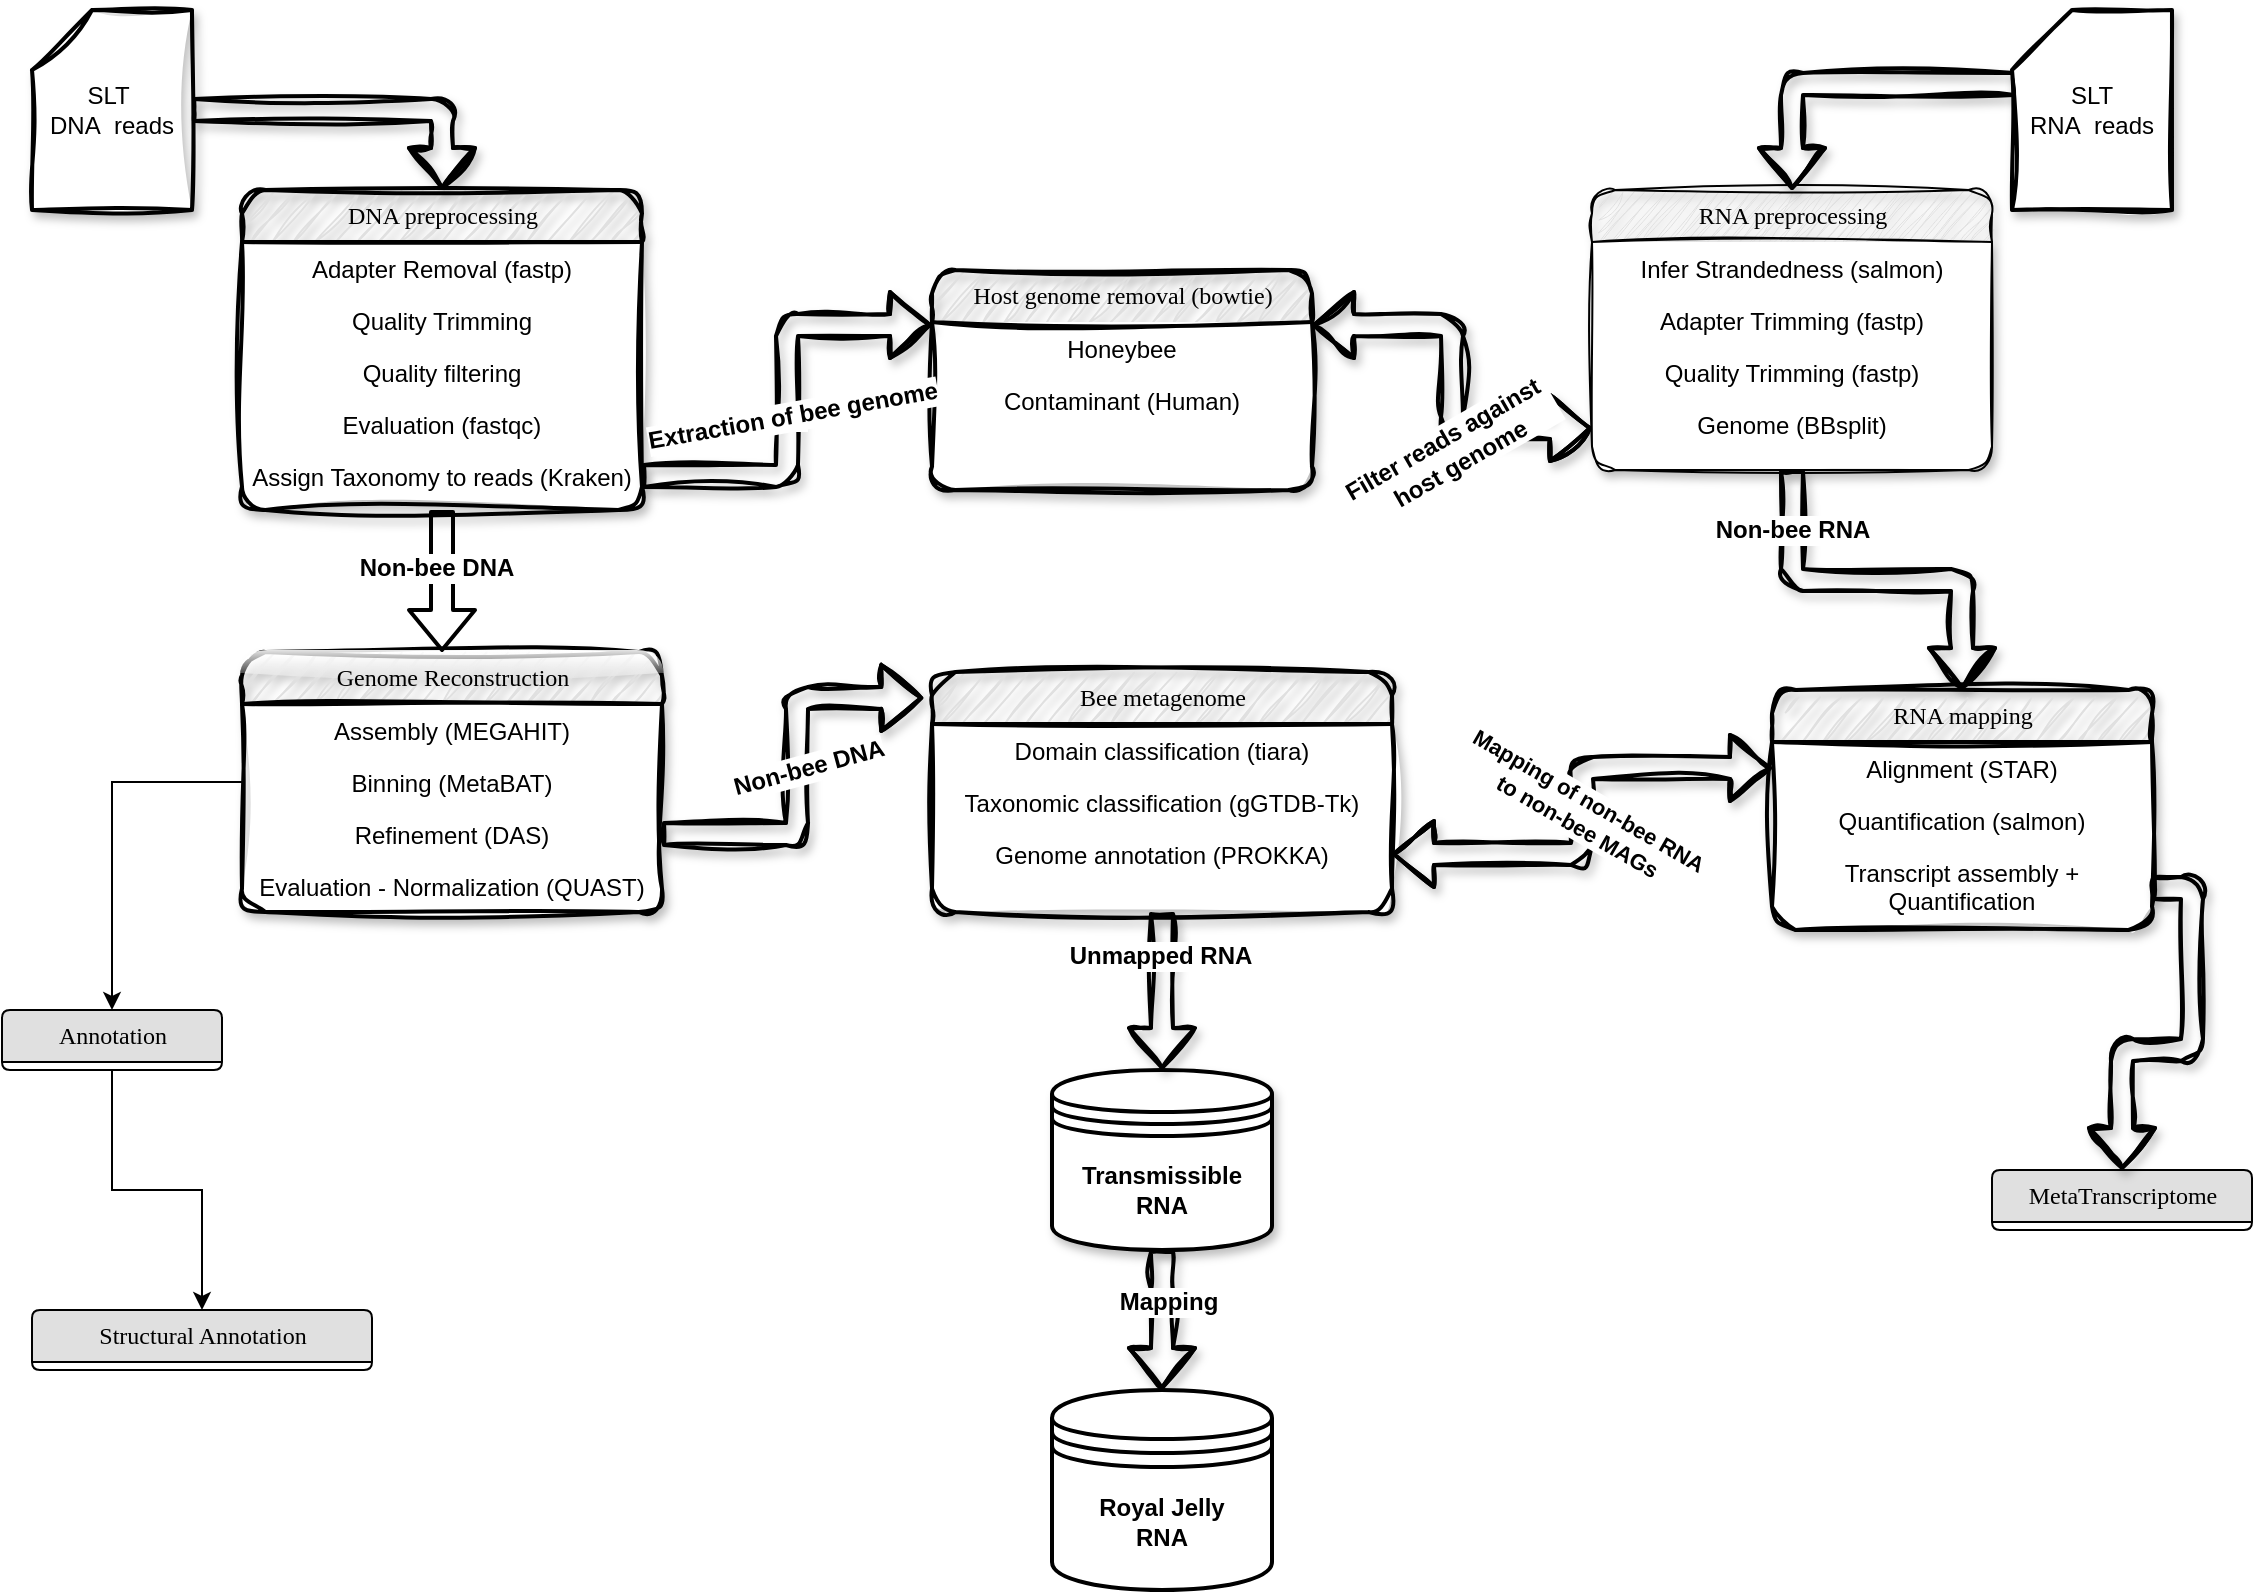 <mxfile version="25.0.3">
  <diagram name="Page-1" id="b520641d-4fe3-3701-9064-5fc419738815">
    <mxGraphModel dx="1434" dy="1666" grid="1" gridSize="10" guides="1" tooltips="1" connect="1" arrows="1" fold="1" page="1" pageScale="1" pageWidth="1169" pageHeight="827" background="none" math="0" shadow="0">
      <root>
        <mxCell id="0" />
        <mxCell id="1" parent="0" />
        <mxCell id="21ea969265ad0168-6" value="DNA preprocessing" style="swimlane;html=1;fontStyle=0;childLayout=stackLayout;horizontal=1;startSize=26;fillColor=#e0e0e0;horizontalStack=0;resizeParent=1;resizeLast=0;collapsible=1;marginBottom=0;swimlaneFillColor=#ffffff;align=center;rounded=1;shadow=1;comic=0;labelBackgroundColor=none;strokeWidth=2;fontFamily=Verdana;fontSize=12;sketch=1;curveFitting=1;jiggle=2;" parent="1" vertex="1">
          <mxGeometry x="125" y="90" width="200" height="160" as="geometry" />
        </mxCell>
        <mxCell id="6PhUnKm4TPfKqV3Mqmgi-2" value="Adapter Removal (fastp)" style="text;html=1;strokeColor=none;fillColor=none;spacingLeft=4;spacingRight=4;whiteSpace=wrap;overflow=hidden;rotatable=0;points=[[0,0.5],[1,0.5]];portConstraint=eastwest;align=center;" parent="21ea969265ad0168-6" vertex="1">
          <mxGeometry y="26" width="200" height="26" as="geometry" />
        </mxCell>
        <mxCell id="6PhUnKm4TPfKqV3Mqmgi-1" value="Quality Trimming" style="text;html=1;strokeColor=none;fillColor=none;spacingLeft=4;spacingRight=4;whiteSpace=wrap;overflow=hidden;rotatable=0;points=[[0,0.5],[1,0.5]];portConstraint=eastwest;align=center;" parent="21ea969265ad0168-6" vertex="1">
          <mxGeometry y="52" width="200" height="26" as="geometry" />
        </mxCell>
        <mxCell id="21ea969265ad0168-7" value="Quality filtering" style="text;html=1;strokeColor=none;fillColor=none;spacingLeft=4;spacingRight=4;whiteSpace=wrap;overflow=hidden;rotatable=0;points=[[0,0.5],[1,0.5]];portConstraint=eastwest;align=center;" parent="21ea969265ad0168-6" vertex="1">
          <mxGeometry y="78" width="200" height="26" as="geometry" />
        </mxCell>
        <mxCell id="21ea969265ad0168-8" value="Evaluation (fastqc)" style="text;html=1;strokeColor=none;fillColor=none;spacingLeft=4;spacingRight=4;whiteSpace=wrap;overflow=hidden;rotatable=0;points=[[0,0.5],[1,0.5]];portConstraint=eastwest;align=center;" parent="21ea969265ad0168-6" vertex="1">
          <mxGeometry y="104" width="200" height="26" as="geometry" />
        </mxCell>
        <mxCell id="21ea969265ad0168-9" value="Assign Taxonomy to reads (Kraken)" style="text;html=1;strokeColor=none;fillColor=none;spacingLeft=4;spacingRight=4;whiteSpace=wrap;overflow=hidden;rotatable=0;points=[[0,0.5],[1,0.5]];portConstraint=eastwest;align=center;" parent="21ea969265ad0168-6" vertex="1">
          <mxGeometry y="130" width="200" height="26" as="geometry" />
        </mxCell>
        <mxCell id="rCyqSnBFEm6M69R7qKbM-1" style="edgeStyle=orthogonalEdgeStyle;rounded=0;orthogonalLoop=1;jettySize=auto;html=1;entryX=0.5;entryY=0;entryDx=0;entryDy=0;" parent="1" source="21ea969265ad0168-14" target="21ea969265ad0168-18" edge="1">
          <mxGeometry relative="1" as="geometry" />
        </mxCell>
        <mxCell id="21ea969265ad0168-14" value="Genome Reconstruction" style="swimlane;html=1;fontStyle=0;childLayout=stackLayout;horizontal=1;startSize=26;fillColor=#e0e0e0;horizontalStack=0;resizeParent=1;resizeLast=0;collapsible=1;marginBottom=0;swimlaneFillColor=#ffffff;align=center;rounded=1;shadow=1;comic=0;labelBackgroundColor=none;strokeWidth=2;fontFamily=Verdana;fontSize=12;sketch=1;curveFitting=1;jiggle=2;glass=1;" parent="1" vertex="1">
          <mxGeometry x="125" y="321" width="210" height="130" as="geometry" />
        </mxCell>
        <mxCell id="RzAPuBb8EP-RrhVrLaLW-4" value="Assembly (MEGAHIT)" style="text;html=1;strokeColor=none;fillColor=none;spacingLeft=4;spacingRight=4;whiteSpace=wrap;overflow=hidden;rotatable=0;points=[[0,0.5],[1,0.5]];portConstraint=eastwest;align=center;" parent="21ea969265ad0168-14" vertex="1">
          <mxGeometry y="26" width="210" height="26" as="geometry" />
        </mxCell>
        <mxCell id="21ea969265ad0168-15" value="Binning (MetaBAT)" style="text;html=1;strokeColor=none;fillColor=none;spacingLeft=4;spacingRight=4;whiteSpace=wrap;overflow=hidden;rotatable=0;points=[[0,0.5],[1,0.5]];portConstraint=eastwest;align=center;" parent="21ea969265ad0168-14" vertex="1">
          <mxGeometry y="52" width="210" height="26" as="geometry" />
        </mxCell>
        <mxCell id="21ea969265ad0168-16" value="Refinement (DAS)" style="text;html=1;strokeColor=none;fillColor=none;spacingLeft=4;spacingRight=4;whiteSpace=wrap;overflow=hidden;rotatable=0;points=[[0,0.5],[1,0.5]];portConstraint=eastwest;align=center;" parent="21ea969265ad0168-14" vertex="1">
          <mxGeometry y="78" width="210" height="26" as="geometry" />
        </mxCell>
        <mxCell id="21ea969265ad0168-17" value="&lt;div&gt;Evaluation - Normalization (QUAST)&lt;/div&gt;&lt;div&gt;&lt;br&gt;&lt;/div&gt;&lt;div&gt;&lt;br&gt;&lt;/div&gt;" style="text;html=1;strokeColor=none;fillColor=none;spacingLeft=4;spacingRight=4;whiteSpace=wrap;overflow=hidden;rotatable=0;points=[[0,0.5],[1,0.5]];portConstraint=eastwest;align=center;" parent="21ea969265ad0168-14" vertex="1">
          <mxGeometry y="104" width="210" height="26" as="geometry" />
        </mxCell>
        <mxCell id="RzAPuBb8EP-RrhVrLaLW-8" style="edgeStyle=orthogonalEdgeStyle;rounded=0;orthogonalLoop=1;jettySize=auto;html=1;" parent="1" source="21ea969265ad0168-18" target="rCyqSnBFEm6M69R7qKbM-10" edge="1">
          <mxGeometry relative="1" as="geometry" />
        </mxCell>
        <mxCell id="21ea969265ad0168-18" value="Annotation" style="swimlane;html=1;fontStyle=0;childLayout=stackLayout;horizontal=1;startSize=26;fillColor=#e0e0e0;horizontalStack=0;resizeParent=1;resizeLast=0;collapsible=1;marginBottom=0;swimlaneFillColor=#ffffff;align=center;rounded=1;shadow=0;comic=0;labelBackgroundColor=none;strokeWidth=1;fontFamily=Verdana;fontSize=12" parent="1" vertex="1" collapsed="1">
          <mxGeometry x="5" y="500" width="110" height="30" as="geometry">
            <mxRectangle x="5" y="500" width="190" height="130" as="alternateBounds" />
          </mxGeometry>
        </mxCell>
        <mxCell id="21ea969265ad0168-19" value="Gene prediction (prodigal)" style="text;html=1;strokeColor=none;fillColor=none;spacingLeft=4;spacingRight=4;whiteSpace=wrap;overflow=hidden;rotatable=0;points=[[0,0.5],[1,0.5]];portConstraint=eastwest;" parent="21ea969265ad0168-18" vertex="1">
          <mxGeometry y="26" width="190" height="26" as="geometry" />
        </mxCell>
        <mxCell id="21ea969265ad0168-20" value="Virus identification (geNomad)" style="text;html=1;strokeColor=none;fillColor=none;spacingLeft=4;spacingRight=4;whiteSpace=wrap;overflow=hidden;rotatable=0;points=[[0,0.5],[1,0.5]];portConstraint=eastwest;" parent="21ea969265ad0168-18" vertex="1">
          <mxGeometry y="52" width="190" height="26" as="geometry" />
        </mxCell>
        <mxCell id="21ea969265ad0168-51" value="Structural annotation of contigs" style="text;html=1;strokeColor=none;fillColor=none;spacingLeft=4;spacingRight=4;whiteSpace=wrap;overflow=hidden;rotatable=0;points=[[0,0.5],[1,0.5]];portConstraint=eastwest;" parent="21ea969265ad0168-18" vertex="1">
          <mxGeometry y="78" width="190" height="32" as="geometry" />
        </mxCell>
        <mxCell id="21ea969265ad0168-22" value="Host genome removal (bowtie)" style="swimlane;html=1;fontStyle=0;childLayout=stackLayout;horizontal=1;startSize=26;fillColor=#e0e0e0;horizontalStack=0;resizeParent=1;resizeLast=0;collapsible=1;marginBottom=0;swimlaneFillColor=#ffffff;align=center;rounded=1;shadow=1;comic=0;labelBackgroundColor=none;strokeWidth=2;fontFamily=Verdana;fontSize=12;sketch=1;curveFitting=1;jiggle=2;glass=0;" parent="1" vertex="1">
          <mxGeometry x="470" y="130" width="190" height="110" as="geometry">
            <mxRectangle x="460" y="140" width="220" height="30" as="alternateBounds" />
          </mxGeometry>
        </mxCell>
        <mxCell id="21ea969265ad0168-23" value="Honeybee" style="text;html=1;strokeColor=none;fillColor=none;spacingLeft=4;spacingRight=4;whiteSpace=wrap;overflow=hidden;rotatable=0;points=[[0,0.5],[1,0.5]];portConstraint=eastwest;align=center;" parent="21ea969265ad0168-22" vertex="1">
          <mxGeometry y="26" width="190" height="26" as="geometry" />
        </mxCell>
        <mxCell id="21ea969265ad0168-24" value="Contaminant (Human)" style="text;html=1;strokeColor=none;fillColor=none;spacingLeft=4;spacingRight=4;whiteSpace=wrap;overflow=hidden;rotatable=0;points=[[0,0.5],[1,0.5]];portConstraint=eastwest;align=center;" parent="21ea969265ad0168-22" vertex="1">
          <mxGeometry y="52" width="190" height="26" as="geometry" />
        </mxCell>
        <mxCell id="21ea969265ad0168-26" value="Bee metagenome" style="swimlane;html=1;fontStyle=0;childLayout=stackLayout;horizontal=1;startSize=26;fillColor=#e0e0e0;horizontalStack=0;resizeParent=1;resizeLast=0;collapsible=1;marginBottom=0;swimlaneFillColor=#ffffff;align=center;rounded=1;shadow=1;comic=0;labelBackgroundColor=none;strokeWidth=2;fontFamily=Verdana;fontSize=12;sketch=1;curveFitting=1;jiggle=2;" parent="1" vertex="1">
          <mxGeometry x="470" y="331" width="230" height="120" as="geometry" />
        </mxCell>
        <mxCell id="21ea969265ad0168-27" value="Domain classification (tiara)" style="text;html=1;strokeColor=none;fillColor=none;spacingLeft=4;spacingRight=4;whiteSpace=wrap;overflow=hidden;rotatable=0;points=[[0,0.5],[1,0.5]];portConstraint=eastwest;align=center;" parent="21ea969265ad0168-26" vertex="1">
          <mxGeometry y="26" width="230" height="26" as="geometry" />
        </mxCell>
        <mxCell id="21ea969265ad0168-28" value="Taxonomic classification (gGTDB-Tk)" style="text;html=1;strokeColor=none;fillColor=none;spacingLeft=4;spacingRight=4;whiteSpace=wrap;overflow=hidden;rotatable=0;points=[[0,0.5],[1,0.5]];portConstraint=eastwest;align=center;" parent="21ea969265ad0168-26" vertex="1">
          <mxGeometry y="52" width="230" height="26" as="geometry" />
        </mxCell>
        <mxCell id="21ea969265ad0168-29" value="Genome annotation (PROKKA)" style="text;html=1;strokeColor=none;fillColor=none;spacingLeft=4;spacingRight=4;whiteSpace=wrap;overflow=hidden;rotatable=0;points=[[0,0.5],[1,0.5]];portConstraint=eastwest;align=center;" parent="21ea969265ad0168-26" vertex="1">
          <mxGeometry y="78" width="230" height="26" as="geometry" />
        </mxCell>
        <mxCell id="21ea969265ad0168-36" style="edgeStyle=orthogonalEdgeStyle;html=1;labelBackgroundColor=none;startFill=0;endFill=1;fontFamily=Verdana;fontSize=12;shape=flexArrow;strokeWidth=2;" parent="1" source="21ea969265ad0168-6" target="21ea969265ad0168-14" edge="1">
          <mxGeometry relative="1" as="geometry">
            <Array as="points">
              <mxPoint x="240" y="240" />
              <mxPoint x="240" y="240" />
            </Array>
          </mxGeometry>
        </mxCell>
        <mxCell id="WkdXxYwI2kk7i8aCEtD3-9" value="Non-bee DNA" style="edgeLabel;html=1;align=center;verticalAlign=middle;resizable=0;points=[];fontStyle=1;fontSize=12;" parent="21ea969265ad0168-36" vertex="1" connectable="0">
          <mxGeometry x="-0.2" y="-3" relative="1" as="geometry">
            <mxPoint as="offset" />
          </mxGeometry>
        </mxCell>
        <mxCell id="21ea969265ad0168-38" style="edgeStyle=orthogonalEdgeStyle;html=1;labelBackgroundColor=none;startFill=1;endFill=1;fontFamily=Verdana;fontSize=12;exitX=0;exitY=0.5;exitDx=0;exitDy=0;startArrow=classic;entryX=1;entryY=0.25;entryDx=0;entryDy=0;labelBorderColor=default;shape=flexArrow;strokeWidth=2;shadow=1;sketch=1;curveFitting=1;jiggle=2;" parent="1" source="jt7ykS_aWVsNhZBT41tZ-5" target="21ea969265ad0168-22" edge="1">
          <mxGeometry relative="1" as="geometry">
            <mxPoint x="690" y="180" as="sourcePoint" />
          </mxGeometry>
        </mxCell>
        <mxCell id="21ea969265ad0168-41" style="edgeStyle=orthogonalEdgeStyle;html=1;exitX=1;exitY=0.5;entryX=0;entryY=0.25;labelBackgroundColor=none;startFill=0;endFill=1;fontFamily=Verdana;fontSize=12;entryDx=0;entryDy=0;shape=flexArrow;strokeWidth=2;shadow=1;sketch=1;curveFitting=1;jiggle=2;flowAnimation=0;" parent="1" source="21ea969265ad0168-9" target="21ea969265ad0168-22" edge="1">
          <mxGeometry relative="1" as="geometry" />
        </mxCell>
        <mxCell id="WkdXxYwI2kk7i8aCEtD3-3" value="Text" style="edgeLabel;html=1;align=center;verticalAlign=middle;resizable=0;points=[];" parent="21ea969265ad0168-41" vertex="1" connectable="0">
          <mxGeometry x="-0.079" y="1" relative="1" as="geometry">
            <mxPoint as="offset" />
          </mxGeometry>
        </mxCell>
        <mxCell id="WkdXxYwI2kk7i8aCEtD3-5" value="Extraction of bee genome" style="edgeLabel;html=1;align=center;verticalAlign=middle;resizable=0;points=[];fontStyle=1;fontSize=12;rotation=-10;" parent="21ea969265ad0168-41" vertex="1" connectable="0">
          <mxGeometry x="-0.067" y="-2" relative="1" as="geometry">
            <mxPoint as="offset" />
          </mxGeometry>
        </mxCell>
        <mxCell id="21ea969265ad0168-44" style="edgeStyle=orthogonalEdgeStyle;html=1;labelBackgroundColor=none;startFill=1;endFill=1;fontFamily=Verdana;fontSize=12;startArrow=blockThin;shape=flexArrow;strokeWidth=2;sketch=1;curveFitting=1;jiggle=2;shadow=1;" parent="1" source="21ea969265ad0168-29" target="rCyqSnBFEm6M69R7qKbM-5" edge="1">
          <mxGeometry relative="1" as="geometry">
            <mxPoint x="880" y="530" as="targetPoint" />
            <mxPoint x="720" y="590" as="sourcePoint" />
          </mxGeometry>
        </mxCell>
        <mxCell id="WkdXxYwI2kk7i8aCEtD3-11" value="&lt;div&gt;Mapping of non-bee RNA&amp;nbsp;&lt;/div&gt;&lt;div&gt;to non-bee MAGs&lt;/div&gt;" style="edgeLabel;html=1;align=center;verticalAlign=middle;resizable=0;points=[];rotation=30;fontStyle=1;labelBackgroundColor=default;labelBorderColor=none;" parent="21ea969265ad0168-44" vertex="1" connectable="0">
          <mxGeometry relative="1" as="geometry">
            <mxPoint x="1" y="1" as="offset" />
          </mxGeometry>
        </mxCell>
        <mxCell id="21ea969265ad0168-49" style="edgeStyle=orthogonalEdgeStyle;html=1;exitX=0.5;exitY=1;labelBackgroundColor=none;startFill=0;endFill=1;fontFamily=Verdana;fontSize=12;exitDx=0;exitDy=0;entryX=0.5;entryY=0;entryDx=0;entryDy=0;shape=flexArrow;strokeWidth=2;shadow=1;sketch=1;curveFitting=1;jiggle=2;" parent="1" source="jt7ykS_aWVsNhZBT41tZ-1" target="rCyqSnBFEm6M69R7qKbM-4" edge="1">
          <mxGeometry relative="1" as="geometry">
            <mxPoint x="970" y="310" as="targetPoint" />
            <Array as="points" />
            <mxPoint x="810" y="310" as="sourcePoint" />
          </mxGeometry>
        </mxCell>
        <mxCell id="WkdXxYwI2kk7i8aCEtD3-12" value="Non-bee RNA" style="edgeLabel;html=1;align=center;verticalAlign=middle;resizable=0;points=[];fontStyle=1;fontSize=12;" parent="21ea969265ad0168-49" vertex="1" connectable="0">
          <mxGeometry x="-0.297" y="3" relative="1" as="geometry">
            <mxPoint x="-14" y="-22" as="offset" />
          </mxGeometry>
        </mxCell>
        <mxCell id="WkdXxYwI2kk7i8aCEtD3-8" style="edgeStyle=orthogonalEdgeStyle;rounded=1;orthogonalLoop=1;jettySize=auto;html=1;entryX=0.5;entryY=0;entryDx=0;entryDy=0;shape=flexArrow;shadow=1;sketch=1;curveFitting=1;jiggle=2;strokeWidth=2;" parent="1" source="6PhUnKm4TPfKqV3Mqmgi-5" target="21ea969265ad0168-6" edge="1">
          <mxGeometry relative="1" as="geometry">
            <mxPoint x="240" y="50" as="targetPoint" />
          </mxGeometry>
        </mxCell>
        <mxCell id="6PhUnKm4TPfKqV3Mqmgi-5" value="&lt;div&gt;SLT&amp;nbsp;&lt;/div&gt;&lt;div&gt;DNA&amp;nbsp; reads&lt;/div&gt;" style="shape=card;whiteSpace=wrap;html=1;sketch=1;curveFitting=1;jiggle=2;shadow=1;strokeWidth=2;" parent="1" vertex="1">
          <mxGeometry x="20" width="80" height="100" as="geometry" />
        </mxCell>
        <mxCell id="rCyqSnBFEm6M69R7qKbM-4" value="RNA mapping" style="swimlane;html=1;fontStyle=0;childLayout=stackLayout;horizontal=1;startSize=26;fillColor=#e0e0e0;horizontalStack=0;resizeParent=1;resizeLast=0;collapsible=1;marginBottom=0;swimlaneFillColor=#ffffff;align=center;rounded=1;shadow=1;comic=0;labelBackgroundColor=none;strokeWidth=2;fontFamily=Verdana;fontSize=12;sketch=1;curveFitting=1;jiggle=2;" parent="1" vertex="1">
          <mxGeometry x="890" y="340" width="190" height="120" as="geometry" />
        </mxCell>
        <mxCell id="rCyqSnBFEm6M69R7qKbM-5" value="Alignment (STAR)" style="text;html=1;strokeColor=none;fillColor=none;spacingLeft=4;spacingRight=4;whiteSpace=wrap;overflow=hidden;rotatable=0;points=[[0,0.5],[1,0.5]];portConstraint=eastwest;align=center;" parent="rCyqSnBFEm6M69R7qKbM-4" vertex="1">
          <mxGeometry y="26" width="190" height="26" as="geometry" />
        </mxCell>
        <mxCell id="rCyqSnBFEm6M69R7qKbM-6" value="Quantification (salmon)" style="text;html=1;strokeColor=none;fillColor=none;spacingLeft=4;spacingRight=4;whiteSpace=wrap;overflow=hidden;rotatable=0;points=[[0,0.5],[1,0.5]];portConstraint=eastwest;align=center;" parent="rCyqSnBFEm6M69R7qKbM-4" vertex="1">
          <mxGeometry y="52" width="190" height="26" as="geometry" />
        </mxCell>
        <mxCell id="rCyqSnBFEm6M69R7qKbM-7" value="Transcript assembly + Quantification" style="text;html=1;strokeColor=none;fillColor=none;spacingLeft=4;spacingRight=4;whiteSpace=wrap;overflow=hidden;rotatable=0;points=[[0,0.5],[1,0.5]];portConstraint=eastwest;align=center;" parent="rCyqSnBFEm6M69R7qKbM-4" vertex="1">
          <mxGeometry y="78" width="190" height="42" as="geometry" />
        </mxCell>
        <mxCell id="rCyqSnBFEm6M69R7qKbM-10" value="Structural Annotation" style="swimlane;html=1;fontStyle=0;childLayout=stackLayout;horizontal=1;startSize=26;fillColor=#e0e0e0;horizontalStack=0;resizeParent=1;resizeLast=0;collapsible=1;marginBottom=0;swimlaneFillColor=#ffffff;align=center;rounded=1;shadow=0;comic=0;labelBackgroundColor=none;strokeWidth=1;fontFamily=Verdana;fontSize=12" parent="1" vertex="1" collapsed="1">
          <mxGeometry x="20" y="650" width="170" height="30" as="geometry">
            <mxRectangle x="20" y="650" width="160" height="110" as="alternateBounds" />
          </mxGeometry>
        </mxCell>
        <mxCell id="rCyqSnBFEm6M69R7qKbM-11" value="rRNA" style="text;html=1;strokeColor=none;fillColor=none;spacingLeft=4;spacingRight=4;whiteSpace=wrap;overflow=hidden;rotatable=0;points=[[0,0.5],[1,0.5]];portConstraint=eastwest;align=center;" parent="rCyqSnBFEm6M69R7qKbM-10" vertex="1">
          <mxGeometry y="26" width="160" height="26" as="geometry" />
        </mxCell>
        <mxCell id="rCyqSnBFEm6M69R7qKbM-12" value="tRNA" style="text;html=1;strokeColor=none;fillColor=none;spacingLeft=4;spacingRight=4;whiteSpace=wrap;overflow=hidden;rotatable=0;points=[[0,0.5],[1,0.5]];portConstraint=eastwest;align=center;" parent="rCyqSnBFEm6M69R7qKbM-10" vertex="1">
          <mxGeometry y="52" width="160" height="26" as="geometry" />
        </mxCell>
        <mxCell id="jt7ykS_aWVsNhZBT41tZ-1" value="RNA preprocessing" style="swimlane;html=1;fontStyle=0;childLayout=stackLayout;horizontal=1;startSize=26;fillColor=#e0e0e0;horizontalStack=0;resizeParent=1;resizeLast=0;collapsible=1;marginBottom=0;swimlaneFillColor=#ffffff;align=center;rounded=1;shadow=1;comic=0;labelBackgroundColor=none;strokeWidth=1;fontFamily=Verdana;fontSize=12;sketch=1;curveFitting=1;jiggle=2;" parent="1" vertex="1">
          <mxGeometry x="800" y="90" width="200" height="140" as="geometry" />
        </mxCell>
        <mxCell id="jt7ykS_aWVsNhZBT41tZ-2" value="Infer Strandedness (salmon)" style="text;html=1;strokeColor=none;fillColor=none;spacingLeft=4;spacingRight=4;whiteSpace=wrap;overflow=hidden;rotatable=0;points=[[0,0.5],[1,0.5]];portConstraint=eastwest;align=center;" parent="jt7ykS_aWVsNhZBT41tZ-1" vertex="1">
          <mxGeometry y="26" width="200" height="26" as="geometry" />
        </mxCell>
        <mxCell id="jt7ykS_aWVsNhZBT41tZ-3" value="Adapter Trimming (fastp)" style="text;html=1;strokeColor=none;fillColor=none;spacingLeft=4;spacingRight=4;whiteSpace=wrap;overflow=hidden;rotatable=0;points=[[0,0.5],[1,0.5]];portConstraint=eastwest;align=center;" parent="jt7ykS_aWVsNhZBT41tZ-1" vertex="1">
          <mxGeometry y="52" width="200" height="26" as="geometry" />
        </mxCell>
        <mxCell id="jt7ykS_aWVsNhZBT41tZ-4" value="Quality Trimming (fastp)" style="text;html=1;strokeColor=none;fillColor=none;spacingLeft=4;spacingRight=4;whiteSpace=wrap;overflow=hidden;rotatable=0;points=[[0,0.5],[1,0.5]];portConstraint=eastwest;align=center;" parent="jt7ykS_aWVsNhZBT41tZ-1" vertex="1">
          <mxGeometry y="78" width="200" height="26" as="geometry" />
        </mxCell>
        <mxCell id="jt7ykS_aWVsNhZBT41tZ-5" value="Genome (BBsplit)" style="text;html=1;strokeColor=none;fillColor=none;spacingLeft=4;spacingRight=4;whiteSpace=wrap;overflow=hidden;rotatable=1;points=[[0,0.5],[1,0.5]];portConstraint=eastwest;movable=1;resizable=1;deletable=1;editable=1;locked=0;connectable=1;align=center;" parent="jt7ykS_aWVsNhZBT41tZ-1" vertex="1">
          <mxGeometry y="104" width="200" height="30" as="geometry" />
        </mxCell>
        <mxCell id="jt7ykS_aWVsNhZBT41tZ-9" style="edgeStyle=orthogonalEdgeStyle;rounded=1;orthogonalLoop=1;jettySize=auto;html=1;entryX=0.5;entryY=0;entryDx=0;entryDy=0;exitX=0.025;exitY=0.37;exitDx=0;exitDy=0;exitPerimeter=0;shape=flexArrow;shadow=1;sketch=1;curveFitting=1;jiggle=2;strokeWidth=2;" parent="1" source="jt7ykS_aWVsNhZBT41tZ-7" target="jt7ykS_aWVsNhZBT41tZ-1" edge="1">
          <mxGeometry relative="1" as="geometry" />
        </mxCell>
        <mxCell id="jt7ykS_aWVsNhZBT41tZ-7" value="&lt;div&gt;SLT&lt;/div&gt;&lt;div&gt;RNA&amp;nbsp; reads&lt;/div&gt;" style="shape=card;whiteSpace=wrap;html=1;sketch=1;curveFitting=1;jiggle=2;rounded=0;shadow=1;strokeWidth=2;" parent="1" vertex="1">
          <mxGeometry x="1010" width="80" height="100" as="geometry" />
        </mxCell>
        <mxCell id="jt7ykS_aWVsNhZBT41tZ-13" value="MetaTranscriptome" style="swimlane;html=1;fontStyle=0;childLayout=stackLayout;horizontal=1;startSize=26;fillColor=#e0e0e0;horizontalStack=0;resizeParent=1;resizeLast=0;collapsible=1;marginBottom=0;swimlaneFillColor=#ffffff;align=center;rounded=1;shadow=0;comic=0;labelBackgroundColor=none;strokeWidth=1;fontFamily=Verdana;fontSize=12" parent="1" vertex="1" collapsed="1">
          <mxGeometry x="1000" y="580" width="130" height="30" as="geometry">
            <mxRectangle x="730" y="580" width="130" height="110" as="alternateBounds" />
          </mxGeometry>
        </mxCell>
        <mxCell id="jt7ykS_aWVsNhZBT41tZ-14" value="rRNA" style="text;html=1;strokeColor=none;fillColor=none;spacingLeft=4;spacingRight=4;whiteSpace=wrap;overflow=hidden;rotatable=0;points=[[0,0.5],[1,0.5]];portConstraint=eastwest;" parent="jt7ykS_aWVsNhZBT41tZ-13" vertex="1">
          <mxGeometry y="26" width="130" height="26" as="geometry" />
        </mxCell>
        <mxCell id="jt7ykS_aWVsNhZBT41tZ-23" style="edgeStyle=orthogonalEdgeStyle;rounded=0;orthogonalLoop=1;jettySize=auto;html=1;" parent="jt7ykS_aWVsNhZBT41tZ-13" source="jt7ykS_aWVsNhZBT41tZ-15" edge="1">
          <mxGeometry relative="1" as="geometry">
            <mxPoint x="170" y="-80" as="targetPoint" />
            <Array as="points">
              <mxPoint x="170" y="65" />
            </Array>
          </mxGeometry>
        </mxCell>
        <mxCell id="jt7ykS_aWVsNhZBT41tZ-26" value="&lt;div&gt;Extracted&lt;/div&gt;&lt;div&gt;&lt;br&gt;&lt;/div&gt;" style="edgeLabel;html=1;align=center;verticalAlign=middle;resizable=0;points=[];" parent="jt7ykS_aWVsNhZBT41tZ-23" vertex="1" connectable="0">
          <mxGeometry x="0.956" relative="1" as="geometry">
            <mxPoint y="42" as="offset" />
          </mxGeometry>
        </mxCell>
        <mxCell id="jt7ykS_aWVsNhZBT41tZ-15" value="tRNA" style="text;html=1;strokeColor=none;fillColor=none;spacingLeft=4;spacingRight=4;whiteSpace=wrap;overflow=hidden;rotatable=0;points=[[0,0.5],[1,0.5]];portConstraint=eastwest;" parent="jt7ykS_aWVsNhZBT41tZ-13" vertex="1">
          <mxGeometry y="52" width="130" height="26" as="geometry" />
        </mxCell>
        <mxCell id="WkdXxYwI2kk7i8aCEtD3-16" value="" style="edgeStyle=orthogonalEdgeStyle;rounded=1;orthogonalLoop=1;jettySize=auto;html=1;entryX=0.5;entryY=0;entryDx=0;entryDy=0;exitX=0.5;exitY=1;exitDx=0;exitDy=0;shape=flexArrow;strokeWidth=2;shadow=1;sketch=1;curveFitting=1;jiggle=2;" parent="1" source="jt7ykS_aWVsNhZBT41tZ-28" target="WkdXxYwI2kk7i8aCEtD3-15" edge="1">
          <mxGeometry relative="1" as="geometry">
            <mxPoint x="135" y="640" as="sourcePoint" />
            <mxPoint x="130" y="751" as="targetPoint" />
            <Array as="points">
              <mxPoint x="585" y="640" />
              <mxPoint x="585" y="640" />
            </Array>
          </mxGeometry>
        </mxCell>
        <mxCell id="WkdXxYwI2kk7i8aCEtD3-17" value="Mapping" style="edgeLabel;html=1;align=center;verticalAlign=middle;resizable=0;points=[];fontStyle=1;fontSize=12;" parent="WkdXxYwI2kk7i8aCEtD3-16" vertex="1" connectable="0">
          <mxGeometry x="-0.275" y="3" relative="1" as="geometry">
            <mxPoint as="offset" />
          </mxGeometry>
        </mxCell>
        <mxCell id="jt7ykS_aWVsNhZBT41tZ-28" value="&lt;div&gt;&lt;b&gt;Transmissible&lt;/b&gt;&lt;/div&gt;&lt;div&gt;&lt;b&gt;RNA&lt;br&gt;&lt;/b&gt;&lt;/div&gt;" style="shape=datastore;whiteSpace=wrap;html=1;strokeWidth=2;shadow=1;gradientColor=none;" parent="1" vertex="1">
          <mxGeometry x="530" y="530" width="110" height="90" as="geometry" />
        </mxCell>
        <mxCell id="ua3nPqiuhwbEZHvx7SDI-3" style="edgeStyle=orthogonalEdgeStyle;rounded=1;orthogonalLoop=1;jettySize=auto;html=1;entryX=-0.019;entryY=0.108;entryDx=0;entryDy=0;entryPerimeter=0;shape=flexArrow;strokeWidth=2;shadow=1;sketch=1;curveFitting=1;jiggle=2;" parent="1" source="21ea969265ad0168-16" target="21ea969265ad0168-26" edge="1">
          <mxGeometry relative="1" as="geometry">
            <mxPoint x="480" y="366" as="targetPoint" />
          </mxGeometry>
        </mxCell>
        <mxCell id="WkdXxYwI2kk7i8aCEtD3-10" value="Non-bee DNA " style="edgeLabel;html=1;align=center;verticalAlign=middle;resizable=0;points=[];rotation=-15;fontStyle=1;fontSize=12;" parent="ua3nPqiuhwbEZHvx7SDI-3" vertex="1" connectable="0">
          <mxGeometry x="-0.175" relative="1" as="geometry">
            <mxPoint x="5" y="-19" as="offset" />
          </mxGeometry>
        </mxCell>
        <mxCell id="WkdXxYwI2kk7i8aCEtD3-2" value="&lt;div&gt;Filter reads against&amp;nbsp;&lt;/div&gt;&lt;div&gt;host genome&lt;/div&gt;" style="edgeLabel;html=1;align=center;verticalAlign=middle;resizable=0;points=[];rotation=-30;fontStyle=1;fontSize=12;" parent="1" vertex="1" connectable="0">
          <mxGeometry x="730" y="220" as="geometry" />
        </mxCell>
        <mxCell id="WkdXxYwI2kk7i8aCEtD3-15" value="&lt;div&gt;&lt;b&gt;Royal Jelly&lt;br&gt;&lt;/b&gt;&lt;/div&gt;&lt;div&gt;&lt;b&gt;RNA&lt;br&gt;&lt;/b&gt;&lt;/div&gt;" style="shape=datastore;whiteSpace=wrap;html=1;strokeWidth=2;" parent="1" vertex="1">
          <mxGeometry x="530" y="690" width="110" height="100" as="geometry" />
        </mxCell>
        <mxCell id="RzAPuBb8EP-RrhVrLaLW-1" style="edgeStyle=orthogonalEdgeStyle;rounded=1;orthogonalLoop=1;jettySize=auto;html=1;exitX=0.5;exitY=1;exitDx=0;exitDy=0;shape=flexArrow;strokeWidth=2;shadow=1;sketch=1;curveFitting=1;jiggle=2;" parent="1" source="21ea969265ad0168-26" target="jt7ykS_aWVsNhZBT41tZ-28" edge="1">
          <mxGeometry relative="1" as="geometry">
            <mxPoint x="565" y="430" as="sourcePoint" />
          </mxGeometry>
        </mxCell>
        <mxCell id="RzAPuBb8EP-RrhVrLaLW-2" value="Unmapped RNA" style="edgeLabel;html=1;align=center;verticalAlign=middle;resizable=0;points=[];fontStyle=1;fontSize=12;" parent="RzAPuBb8EP-RrhVrLaLW-1" vertex="1" connectable="0">
          <mxGeometry x="-0.448" y="-1" relative="1" as="geometry">
            <mxPoint as="offset" />
          </mxGeometry>
        </mxCell>
        <mxCell id="RzAPuBb8EP-RrhVrLaLW-7" style="edgeStyle=orthogonalEdgeStyle;rounded=1;orthogonalLoop=1;jettySize=auto;html=1;shape=flexArrow;strokeWidth=2;shadow=1;sketch=1;curveFitting=1;jiggle=2;" parent="1" source="rCyqSnBFEm6M69R7qKbM-7" target="jt7ykS_aWVsNhZBT41tZ-13" edge="1">
          <mxGeometry relative="1" as="geometry" />
        </mxCell>
      </root>
    </mxGraphModel>
  </diagram>
</mxfile>
